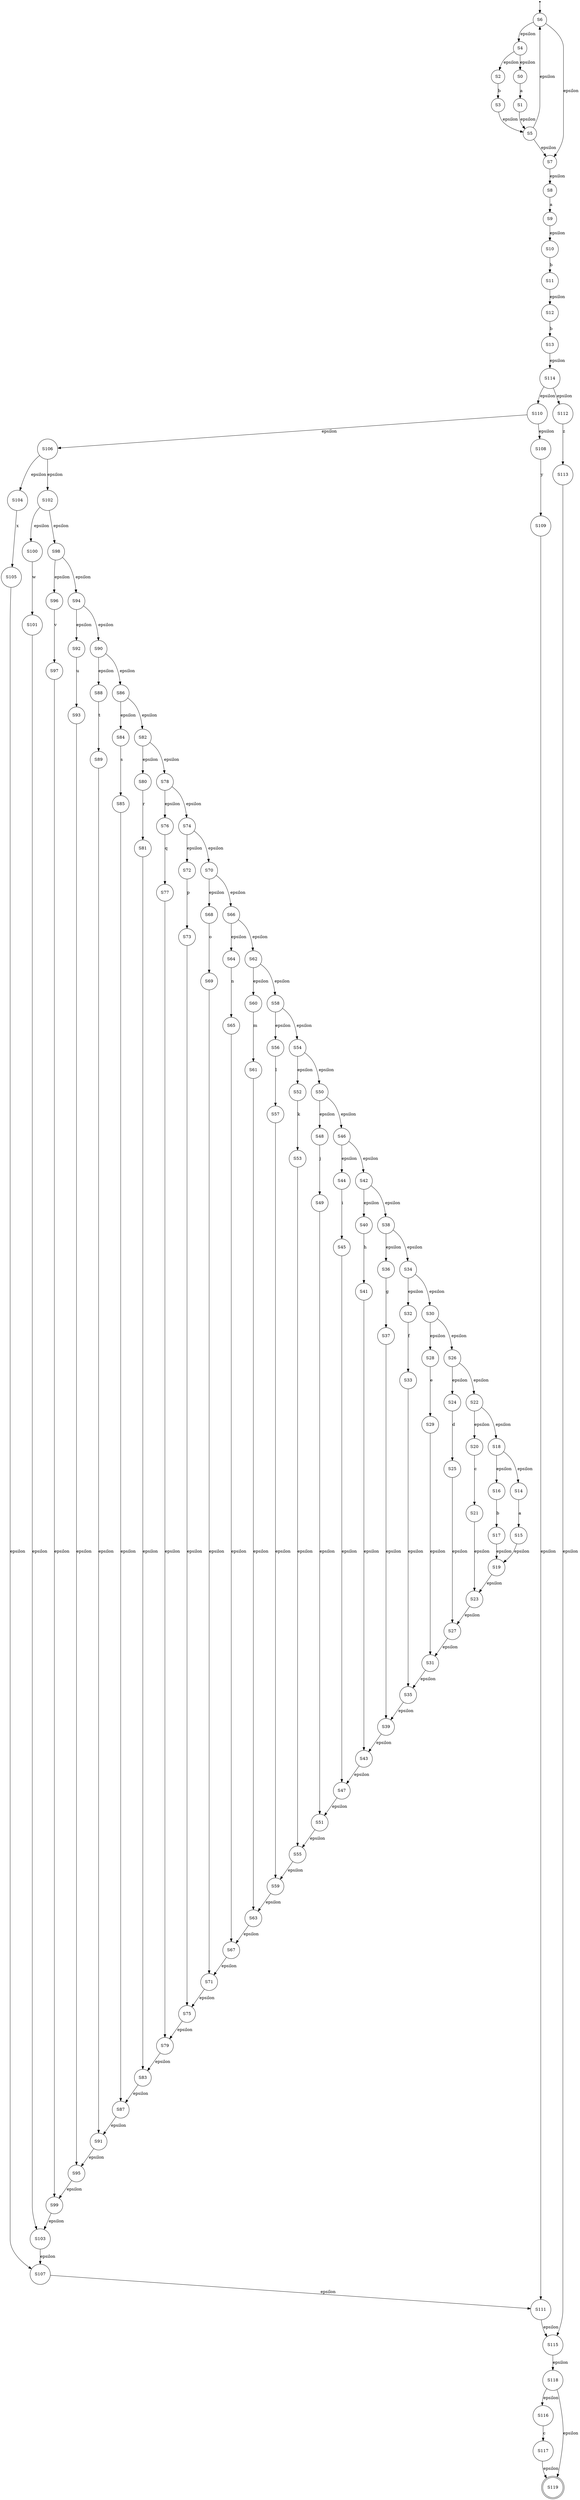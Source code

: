 // NFA Visualization
digraph {
	"" [label="" shape=point]
	S6 [label=S6 shape=circle]
	"" -> S6
	S4 [label=S4 shape=circle]
	S0 [label=S0 shape=circle]
	S1 [label=S1 shape=circle]
	S5 [label=S5 shape=circle]
	S7 [label=S7 shape=circle]
	S8 [label=S8 shape=circle]
	S9 [label=S9 shape=circle]
	S10 [label=S10 shape=circle]
	S11 [label=S11 shape=circle]
	S12 [label=S12 shape=circle]
	S13 [label=S13 shape=circle]
	S114 [label=S114 shape=circle]
	S110 [label=S110 shape=circle]
	S106 [label=S106 shape=circle]
	S102 [label=S102 shape=circle]
	S98 [label=S98 shape=circle]
	S94 [label=S94 shape=circle]
	S90 [label=S90 shape=circle]
	S86 [label=S86 shape=circle]
	S82 [label=S82 shape=circle]
	S78 [label=S78 shape=circle]
	S74 [label=S74 shape=circle]
	S70 [label=S70 shape=circle]
	S66 [label=S66 shape=circle]
	S62 [label=S62 shape=circle]
	S58 [label=S58 shape=circle]
	S54 [label=S54 shape=circle]
	S50 [label=S50 shape=circle]
	S46 [label=S46 shape=circle]
	S42 [label=S42 shape=circle]
	S38 [label=S38 shape=circle]
	S34 [label=S34 shape=circle]
	S30 [label=S30 shape=circle]
	S26 [label=S26 shape=circle]
	S22 [label=S22 shape=circle]
	S18 [label=S18 shape=circle]
	S14 [label=S14 shape=circle]
	S15 [label=S15 shape=circle]
	S19 [label=S19 shape=circle]
	S23 [label=S23 shape=circle]
	S27 [label=S27 shape=circle]
	S31 [label=S31 shape=circle]
	S35 [label=S35 shape=circle]
	S39 [label=S39 shape=circle]
	S43 [label=S43 shape=circle]
	S47 [label=S47 shape=circle]
	S51 [label=S51 shape=circle]
	S55 [label=S55 shape=circle]
	S59 [label=S59 shape=circle]
	S63 [label=S63 shape=circle]
	S67 [label=S67 shape=circle]
	S71 [label=S71 shape=circle]
	S75 [label=S75 shape=circle]
	S79 [label=S79 shape=circle]
	S83 [label=S83 shape=circle]
	S87 [label=S87 shape=circle]
	S91 [label=S91 shape=circle]
	S95 [label=S95 shape=circle]
	S99 [label=S99 shape=circle]
	S103 [label=S103 shape=circle]
	S107 [label=S107 shape=circle]
	S111 [label=S111 shape=circle]
	S115 [label=S115 shape=circle]
	S118 [label=S118 shape=circle]
	S116 [label=S116 shape=circle]
	S117 [label=S117 shape=circle]
	S119 [label=S119 shape=doublecircle]
	S16 [label=S16 shape=circle]
	S17 [label=S17 shape=circle]
	S20 [label=S20 shape=circle]
	S21 [label=S21 shape=circle]
	S24 [label=S24 shape=circle]
	S25 [label=S25 shape=circle]
	S28 [label=S28 shape=circle]
	S29 [label=S29 shape=circle]
	S32 [label=S32 shape=circle]
	S33 [label=S33 shape=circle]
	S36 [label=S36 shape=circle]
	S37 [label=S37 shape=circle]
	S40 [label=S40 shape=circle]
	S41 [label=S41 shape=circle]
	S44 [label=S44 shape=circle]
	S45 [label=S45 shape=circle]
	S48 [label=S48 shape=circle]
	S49 [label=S49 shape=circle]
	S52 [label=S52 shape=circle]
	S53 [label=S53 shape=circle]
	S56 [label=S56 shape=circle]
	S57 [label=S57 shape=circle]
	S60 [label=S60 shape=circle]
	S61 [label=S61 shape=circle]
	S64 [label=S64 shape=circle]
	S65 [label=S65 shape=circle]
	S68 [label=S68 shape=circle]
	S69 [label=S69 shape=circle]
	S72 [label=S72 shape=circle]
	S73 [label=S73 shape=circle]
	S76 [label=S76 shape=circle]
	S77 [label=S77 shape=circle]
	S80 [label=S80 shape=circle]
	S81 [label=S81 shape=circle]
	S84 [label=S84 shape=circle]
	S85 [label=S85 shape=circle]
	S88 [label=S88 shape=circle]
	S89 [label=S89 shape=circle]
	S92 [label=S92 shape=circle]
	S93 [label=S93 shape=circle]
	S96 [label=S96 shape=circle]
	S97 [label=S97 shape=circle]
	S100 [label=S100 shape=circle]
	S101 [label=S101 shape=circle]
	S104 [label=S104 shape=circle]
	S105 [label=S105 shape=circle]
	S108 [label=S108 shape=circle]
	S109 [label=S109 shape=circle]
	S112 [label=S112 shape=circle]
	S113 [label=S113 shape=circle]
	S2 [label=S2 shape=circle]
	S3 [label=S3 shape=circle]
	S6 -> S4 [label=epsilon]
	S6 -> S7 [label=epsilon]
	S4 -> S0 [label=epsilon]
	S4 -> S2 [label=epsilon]
	S0 -> S1 [label=a]
	S1 -> S5 [label=epsilon]
	S5 -> S6 [label=epsilon]
	S5 -> S7 [label=epsilon]
	S7 -> S8 [label=epsilon]
	S8 -> S9 [label=a]
	S9 -> S10 [label=epsilon]
	S10 -> S11 [label=b]
	S11 -> S12 [label=epsilon]
	S12 -> S13 [label=b]
	S13 -> S114 [label=epsilon]
	S114 -> S110 [label=epsilon]
	S114 -> S112 [label=epsilon]
	S110 -> S106 [label=epsilon]
	S110 -> S108 [label=epsilon]
	S106 -> S102 [label=epsilon]
	S106 -> S104 [label=epsilon]
	S102 -> S98 [label=epsilon]
	S102 -> S100 [label=epsilon]
	S98 -> S94 [label=epsilon]
	S98 -> S96 [label=epsilon]
	S94 -> S90 [label=epsilon]
	S94 -> S92 [label=epsilon]
	S90 -> S86 [label=epsilon]
	S90 -> S88 [label=epsilon]
	S86 -> S82 [label=epsilon]
	S86 -> S84 [label=epsilon]
	S82 -> S78 [label=epsilon]
	S82 -> S80 [label=epsilon]
	S78 -> S74 [label=epsilon]
	S78 -> S76 [label=epsilon]
	S74 -> S70 [label=epsilon]
	S74 -> S72 [label=epsilon]
	S70 -> S66 [label=epsilon]
	S70 -> S68 [label=epsilon]
	S66 -> S62 [label=epsilon]
	S66 -> S64 [label=epsilon]
	S62 -> S58 [label=epsilon]
	S62 -> S60 [label=epsilon]
	S58 -> S54 [label=epsilon]
	S58 -> S56 [label=epsilon]
	S54 -> S50 [label=epsilon]
	S54 -> S52 [label=epsilon]
	S50 -> S46 [label=epsilon]
	S50 -> S48 [label=epsilon]
	S46 -> S42 [label=epsilon]
	S46 -> S44 [label=epsilon]
	S42 -> S38 [label=epsilon]
	S42 -> S40 [label=epsilon]
	S38 -> S34 [label=epsilon]
	S38 -> S36 [label=epsilon]
	S34 -> S30 [label=epsilon]
	S34 -> S32 [label=epsilon]
	S30 -> S26 [label=epsilon]
	S30 -> S28 [label=epsilon]
	S26 -> S22 [label=epsilon]
	S26 -> S24 [label=epsilon]
	S22 -> S18 [label=epsilon]
	S22 -> S20 [label=epsilon]
	S18 -> S14 [label=epsilon]
	S18 -> S16 [label=epsilon]
	S14 -> S15 [label=a]
	S15 -> S19 [label=epsilon]
	S19 -> S23 [label=epsilon]
	S23 -> S27 [label=epsilon]
	S27 -> S31 [label=epsilon]
	S31 -> S35 [label=epsilon]
	S35 -> S39 [label=epsilon]
	S39 -> S43 [label=epsilon]
	S43 -> S47 [label=epsilon]
	S47 -> S51 [label=epsilon]
	S51 -> S55 [label=epsilon]
	S55 -> S59 [label=epsilon]
	S59 -> S63 [label=epsilon]
	S63 -> S67 [label=epsilon]
	S67 -> S71 [label=epsilon]
	S71 -> S75 [label=epsilon]
	S75 -> S79 [label=epsilon]
	S79 -> S83 [label=epsilon]
	S83 -> S87 [label=epsilon]
	S87 -> S91 [label=epsilon]
	S91 -> S95 [label=epsilon]
	S95 -> S99 [label=epsilon]
	S99 -> S103 [label=epsilon]
	S103 -> S107 [label=epsilon]
	S107 -> S111 [label=epsilon]
	S111 -> S115 [label=epsilon]
	S115 -> S118 [label=epsilon]
	S118 -> S116 [label=epsilon]
	S118 -> S119 [label=epsilon]
	S116 -> S117 [label=c]
	S117 -> S119 [label=epsilon]
	S16 -> S17 [label=b]
	S17 -> S19 [label=epsilon]
	S20 -> S21 [label=c]
	S21 -> S23 [label=epsilon]
	S24 -> S25 [label=d]
	S25 -> S27 [label=epsilon]
	S28 -> S29 [label=e]
	S29 -> S31 [label=epsilon]
	S32 -> S33 [label=f]
	S33 -> S35 [label=epsilon]
	S36 -> S37 [label=g]
	S37 -> S39 [label=epsilon]
	S40 -> S41 [label=h]
	S41 -> S43 [label=epsilon]
	S44 -> S45 [label=i]
	S45 -> S47 [label=epsilon]
	S48 -> S49 [label=j]
	S49 -> S51 [label=epsilon]
	S52 -> S53 [label=k]
	S53 -> S55 [label=epsilon]
	S56 -> S57 [label=l]
	S57 -> S59 [label=epsilon]
	S60 -> S61 [label=m]
	S61 -> S63 [label=epsilon]
	S64 -> S65 [label=n]
	S65 -> S67 [label=epsilon]
	S68 -> S69 [label=o]
	S69 -> S71 [label=epsilon]
	S72 -> S73 [label=p]
	S73 -> S75 [label=epsilon]
	S76 -> S77 [label=q]
	S77 -> S79 [label=epsilon]
	S80 -> S81 [label=r]
	S81 -> S83 [label=epsilon]
	S84 -> S85 [label=s]
	S85 -> S87 [label=epsilon]
	S88 -> S89 [label=t]
	S89 -> S91 [label=epsilon]
	S92 -> S93 [label=u]
	S93 -> S95 [label=epsilon]
	S96 -> S97 [label=v]
	S97 -> S99 [label=epsilon]
	S100 -> S101 [label=w]
	S101 -> S103 [label=epsilon]
	S104 -> S105 [label=x]
	S105 -> S107 [label=epsilon]
	S108 -> S109 [label=y]
	S109 -> S111 [label=epsilon]
	S112 -> S113 [label=z]
	S113 -> S115 [label=epsilon]
	S2 -> S3 [label=b]
	S3 -> S5 [label=epsilon]
}
